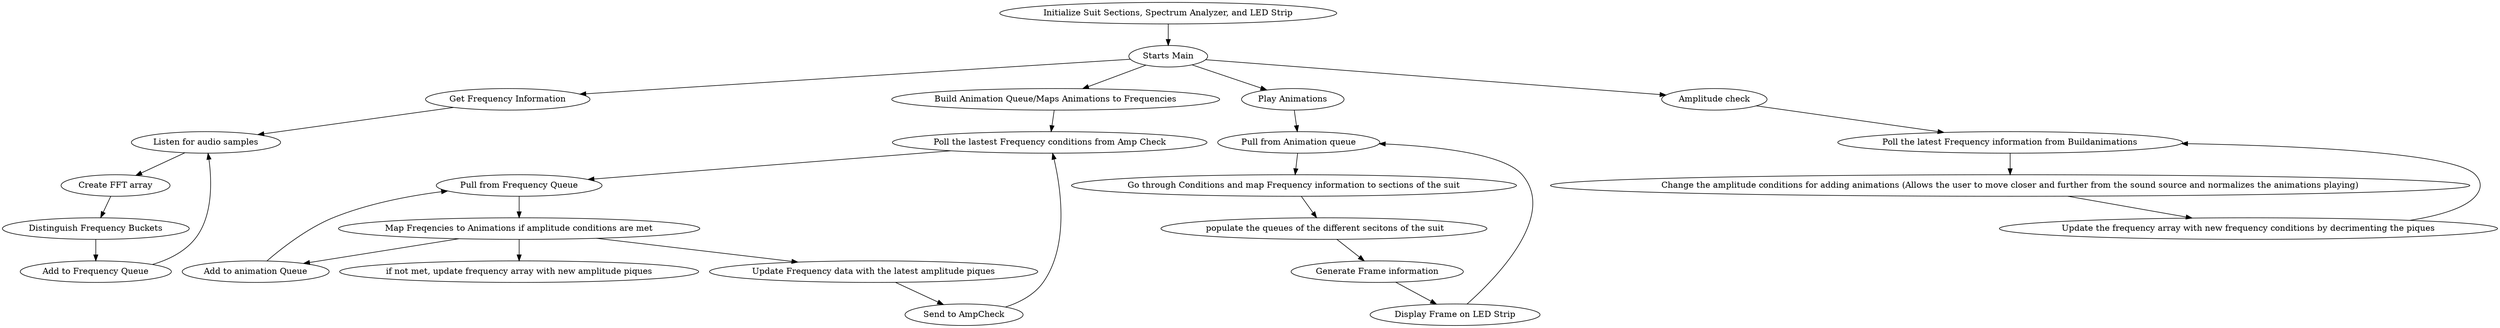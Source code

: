 digraph G {

"Initialize Suit Sections, Spectrum Analyzer, and LED Strip" -> "Starts Main";

"Starts Main" -> "Get Frequency Information";

"Starts Main" -> "Build Animation Queue/Maps Animations to Frequencies";

"Starts Main" -> "Play Animations";  

"Starts Main" -> "Amplitude check" ;

"Get Frequency Information" -> "Listen for audio samples" -> "Create FFT array" -> "Distinguish Frequency Buckets" -> "Add to Frequency Queue" -> "Listen for audio samples" ; 

"Build Animation Queue/Maps Animations to Frequencies" -> "Poll the lastest Frequency conditions from Amp Check" -> "Pull from Frequency Queue" -> "Map Freqencies to Animations if amplitude conditions are met" -> "Add to animation Queue" -> "Pull from Frequency Queue"; 

"Map Freqencies to Animations if amplitude conditions are met" -> "if not met, update frequency array with new amplitude piques";
"Map Freqencies to Animations if amplitude conditions are met" -> "Update Frequency data with the latest amplitude piques" -> "Send to AmpCheck" -> "Poll the lastest Frequency conditions from Amp Check";

"Play Animations" -> "Pull from Animation queue" -> "Go through Conditions and map Frequency information to sections of the suit" -> " populate the queues of the different secitons of the suit" -> "Generate Frame information" -> "Display Frame on LED Strip" -> "Pull from Animation queue" ;

 "Amplitude check" -> "Poll the latest Frequency information from Buildanimations" -> "Change the amplitude conditions for adding animations (Allows the user to move closer and further from the sound source and normalizes the animations playing)" -> "Update the frequency array with new frequency conditions by decrimenting the piques" -> "Poll the latest Frequency information from Buildanimations";

}